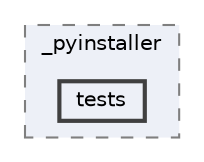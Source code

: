 digraph "env/lib/python3.12/site-packages/numpy/_pyinstaller/tests"
{
 // LATEX_PDF_SIZE
  bgcolor="transparent";
  edge [fontname=Helvetica,fontsize=10,labelfontname=Helvetica,labelfontsize=10];
  node [fontname=Helvetica,fontsize=10,shape=box,height=0.2,width=0.4];
  compound=true
  subgraph clusterdir_b6999defcadb6dc8ca78454df137fea6 {
    graph [ bgcolor="#edf0f7", pencolor="grey50", label="_pyinstaller", fontname=Helvetica,fontsize=10 style="filled,dashed", URL="dir_b6999defcadb6dc8ca78454df137fea6.html",tooltip=""]
  dir_3642b9057eaba9438ff3d55d2acc8271 [label="tests", fillcolor="#edf0f7", color="grey25", style="filled,bold", URL="dir_3642b9057eaba9438ff3d55d2acc8271.html",tooltip=""];
  }
}
